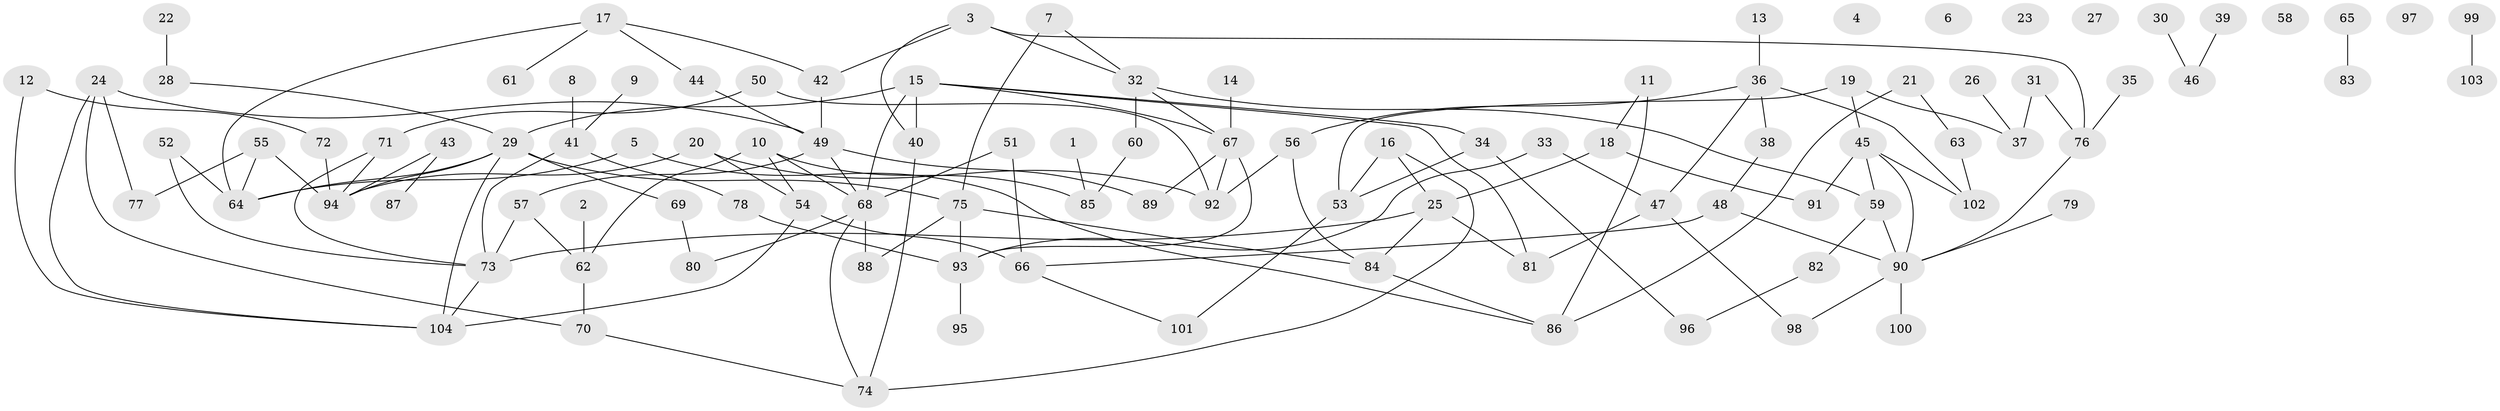 // Generated by graph-tools (version 1.1) at 2025/00/03/09/25 03:00:45]
// undirected, 104 vertices, 142 edges
graph export_dot {
graph [start="1"]
  node [color=gray90,style=filled];
  1;
  2;
  3;
  4;
  5;
  6;
  7;
  8;
  9;
  10;
  11;
  12;
  13;
  14;
  15;
  16;
  17;
  18;
  19;
  20;
  21;
  22;
  23;
  24;
  25;
  26;
  27;
  28;
  29;
  30;
  31;
  32;
  33;
  34;
  35;
  36;
  37;
  38;
  39;
  40;
  41;
  42;
  43;
  44;
  45;
  46;
  47;
  48;
  49;
  50;
  51;
  52;
  53;
  54;
  55;
  56;
  57;
  58;
  59;
  60;
  61;
  62;
  63;
  64;
  65;
  66;
  67;
  68;
  69;
  70;
  71;
  72;
  73;
  74;
  75;
  76;
  77;
  78;
  79;
  80;
  81;
  82;
  83;
  84;
  85;
  86;
  87;
  88;
  89;
  90;
  91;
  92;
  93;
  94;
  95;
  96;
  97;
  98;
  99;
  100;
  101;
  102;
  103;
  104;
  1 -- 85;
  2 -- 62;
  3 -- 32;
  3 -- 40;
  3 -- 42;
  3 -- 76;
  5 -- 64;
  5 -- 86;
  7 -- 32;
  7 -- 75;
  8 -- 41;
  9 -- 41;
  10 -- 54;
  10 -- 62;
  10 -- 68;
  10 -- 85;
  11 -- 18;
  11 -- 86;
  12 -- 72;
  12 -- 104;
  13 -- 36;
  14 -- 67;
  15 -- 29;
  15 -- 34;
  15 -- 40;
  15 -- 67;
  15 -- 68;
  15 -- 81;
  16 -- 25;
  16 -- 53;
  16 -- 74;
  17 -- 42;
  17 -- 44;
  17 -- 61;
  17 -- 64;
  18 -- 25;
  18 -- 91;
  19 -- 37;
  19 -- 45;
  19 -- 53;
  20 -- 54;
  20 -- 92;
  20 -- 94;
  21 -- 63;
  21 -- 86;
  22 -- 28;
  24 -- 49;
  24 -- 70;
  24 -- 77;
  24 -- 104;
  25 -- 73;
  25 -- 81;
  25 -- 84;
  26 -- 37;
  28 -- 29;
  29 -- 64;
  29 -- 69;
  29 -- 75;
  29 -- 94;
  29 -- 104;
  30 -- 46;
  31 -- 37;
  31 -- 76;
  32 -- 59;
  32 -- 60;
  32 -- 67;
  33 -- 47;
  33 -- 93;
  34 -- 53;
  34 -- 96;
  35 -- 76;
  36 -- 38;
  36 -- 47;
  36 -- 56;
  36 -- 102;
  38 -- 48;
  39 -- 46;
  40 -- 74;
  41 -- 73;
  41 -- 78;
  42 -- 49;
  43 -- 87;
  43 -- 94;
  44 -- 49;
  45 -- 59;
  45 -- 90;
  45 -- 91;
  45 -- 102;
  47 -- 81;
  47 -- 98;
  48 -- 66;
  48 -- 90;
  49 -- 57;
  49 -- 68;
  49 -- 89;
  50 -- 71;
  50 -- 92;
  51 -- 66;
  51 -- 68;
  52 -- 64;
  52 -- 73;
  53 -- 101;
  54 -- 66;
  54 -- 104;
  55 -- 64;
  55 -- 77;
  55 -- 94;
  56 -- 84;
  56 -- 92;
  57 -- 62;
  57 -- 73;
  59 -- 82;
  59 -- 90;
  60 -- 85;
  62 -- 70;
  63 -- 102;
  65 -- 83;
  66 -- 101;
  67 -- 89;
  67 -- 92;
  67 -- 93;
  68 -- 74;
  68 -- 80;
  68 -- 88;
  69 -- 80;
  70 -- 74;
  71 -- 73;
  71 -- 94;
  72 -- 94;
  73 -- 104;
  75 -- 84;
  75 -- 88;
  75 -- 93;
  76 -- 90;
  78 -- 93;
  79 -- 90;
  82 -- 96;
  84 -- 86;
  90 -- 98;
  90 -- 100;
  93 -- 95;
  99 -- 103;
}
